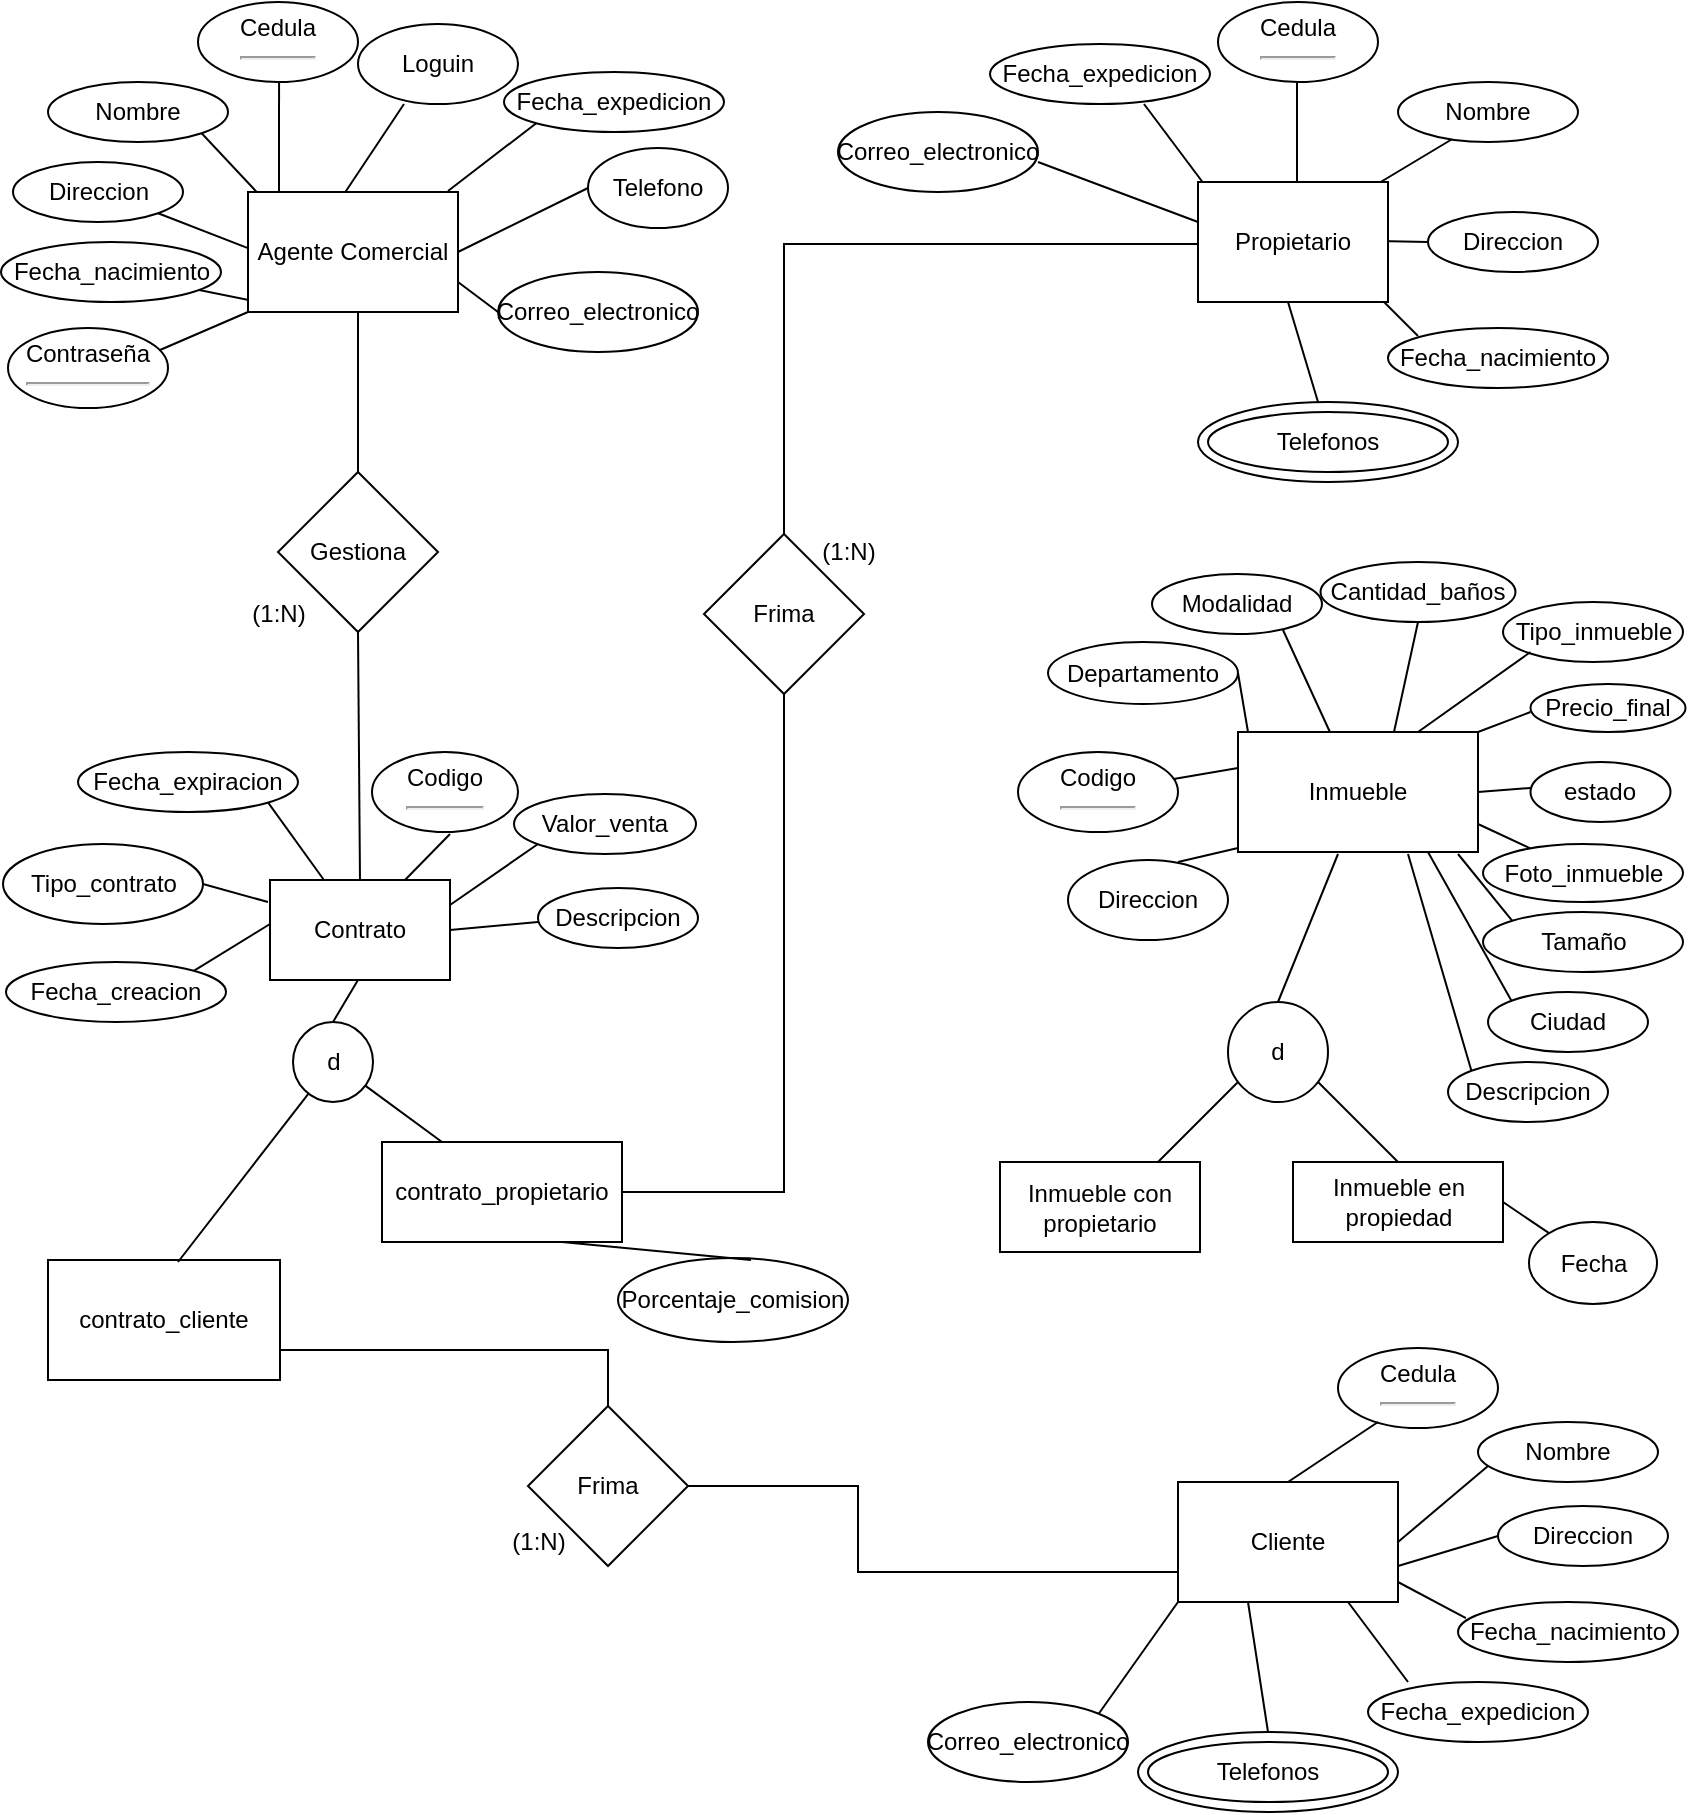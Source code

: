 <mxfile version="24.7.14">
  <diagram id="R2lEEEUBdFMjLlhIrx00" name="Page-1">
    <mxGraphModel dx="880" dy="484" grid="1" gridSize="10" guides="1" tooltips="1" connect="1" arrows="1" fold="1" page="1" pageScale="1" pageWidth="850" pageHeight="1100" math="0" shadow="0" extFonts="Permanent Marker^https://fonts.googleapis.com/css?family=Permanent+Marker">
      <root>
        <mxCell id="0" />
        <mxCell id="1" parent="0" />
        <mxCell id="4rlKsRQZwyyehg3YimqO-2" value="" style="endArrow=none;html=1;rounded=0;entryX=0.494;entryY=0.875;entryDx=0;entryDy=0;entryPerimeter=0;" parent="1" edge="1">
          <mxGeometry width="50" height="50" relative="1" as="geometry">
            <mxPoint x="140.5" y="140" as="sourcePoint" />
            <mxPoint x="140.52" y="80" as="targetPoint" />
            <Array as="points" />
          </mxGeometry>
        </mxCell>
        <mxCell id="4rlKsRQZwyyehg3YimqO-7" value="" style="endArrow=none;html=1;rounded=0;" parent="1" edge="1">
          <mxGeometry width="50" height="50" relative="1" as="geometry">
            <mxPoint x="173" y="136" as="sourcePoint" />
            <mxPoint x="203" y="91" as="targetPoint" />
          </mxGeometry>
        </mxCell>
        <mxCell id="4rlKsRQZwyyehg3YimqO-14" value="Nombre" style="ellipse;whiteSpace=wrap;html=1;" parent="1" vertex="1">
          <mxGeometry x="25" y="80" width="90" height="30" as="geometry" />
        </mxCell>
        <mxCell id="B3RAliBa8itg4HLD803y-1" value="Direccion" style="ellipse;whiteSpace=wrap;html=1;" parent="1" vertex="1">
          <mxGeometry x="7.5" y="120" width="85" height="30" as="geometry" />
        </mxCell>
        <mxCell id="B3RAliBa8itg4HLD803y-2" value="" style="endArrow=none;html=1;rounded=0;entryX=1;entryY=1;entryDx=0;entryDy=0;" parent="1" edge="1" target="B3RAliBa8itg4HLD803y-1">
          <mxGeometry width="50" height="50" relative="1" as="geometry">
            <mxPoint x="130" y="165" as="sourcePoint" />
            <mxPoint x="105" y="164.5" as="targetPoint" />
          </mxGeometry>
        </mxCell>
        <mxCell id="B3RAliBa8itg4HLD803y-6" value="" style="endArrow=none;html=1;rounded=0;entryX=1;entryY=1;entryDx=0;entryDy=0;" parent="1" edge="1" target="4rlKsRQZwyyehg3YimqO-14">
          <mxGeometry width="50" height="50" relative="1" as="geometry">
            <mxPoint x="134" y="140" as="sourcePoint" />
            <mxPoint x="84" y="120" as="targetPoint" />
          </mxGeometry>
        </mxCell>
        <mxCell id="B3RAliBa8itg4HLD803y-7" value="Fecha_nacimiento" style="ellipse;whiteSpace=wrap;html=1;" parent="1" vertex="1">
          <mxGeometry x="1.5" y="160" width="110" height="30" as="geometry" />
        </mxCell>
        <mxCell id="B3RAliBa8itg4HLD803y-9" value="" style="endArrow=none;html=1;rounded=0;" parent="1" edge="1" source="B3RAliBa8itg4HLD803y-7">
          <mxGeometry width="50" height="50" relative="1" as="geometry">
            <mxPoint x="90" y="220" as="sourcePoint" />
            <mxPoint x="130" y="190" as="targetPoint" />
          </mxGeometry>
        </mxCell>
        <mxCell id="B3RAliBa8itg4HLD803y-14" value="" style="endArrow=none;html=1;rounded=0;" parent="1" edge="1">
          <mxGeometry width="50" height="50" relative="1" as="geometry">
            <mxPoint x="649.5" y="130" as="sourcePoint" />
            <mxPoint x="649.5" y="80" as="targetPoint" />
            <Array as="points" />
          </mxGeometry>
        </mxCell>
        <mxCell id="B3RAliBa8itg4HLD803y-18" value="" style="endArrow=none;html=1;rounded=0;" parent="1" edge="1">
          <mxGeometry width="50" height="50" relative="1" as="geometry">
            <mxPoint x="738" y="102" as="sourcePoint" />
            <mxPoint x="688" y="132" as="targetPoint" />
          </mxGeometry>
        </mxCell>
        <mxCell id="B3RAliBa8itg4HLD803y-19" value="Nombre" style="ellipse;whiteSpace=wrap;html=1;" parent="1" vertex="1">
          <mxGeometry x="700" y="80" width="90" height="30" as="geometry" />
        </mxCell>
        <mxCell id="B3RAliBa8itg4HLD803y-20" value="Direccion" style="ellipse;whiteSpace=wrap;html=1;" parent="1" vertex="1">
          <mxGeometry x="715" y="145" width="85" height="30" as="geometry" />
        </mxCell>
        <mxCell id="B3RAliBa8itg4HLD803y-22" value="" style="endArrow=none;html=1;rounded=0;" parent="1" edge="1">
          <mxGeometry width="50" height="50" relative="1" as="geometry">
            <mxPoint x="715" y="160" as="sourcePoint" />
            <mxPoint x="690" y="159.5" as="targetPoint" />
          </mxGeometry>
        </mxCell>
        <mxCell id="B3RAliBa8itg4HLD803y-23" value="Fecha_nacimiento" style="ellipse;whiteSpace=wrap;html=1;" parent="1" vertex="1">
          <mxGeometry x="695" y="203" width="110" height="30" as="geometry" />
        </mxCell>
        <mxCell id="B3RAliBa8itg4HLD803y-26" value="" style="endArrow=none;html=1;rounded=0;" parent="1" edge="1">
          <mxGeometry width="50" height="50" relative="1" as="geometry">
            <mxPoint x="710" y="207" as="sourcePoint" />
            <mxPoint x="690" y="187" as="targetPoint" />
          </mxGeometry>
        </mxCell>
        <mxCell id="B3RAliBa8itg4HLD803y-27" value="" style="endArrow=none;html=1;rounded=0;" parent="1" edge="1">
          <mxGeometry width="50" height="50" relative="1" as="geometry">
            <mxPoint x="603" y="131" as="sourcePoint" />
            <mxPoint x="573" y="91" as="targetPoint" />
          </mxGeometry>
        </mxCell>
        <mxCell id="B3RAliBa8itg4HLD803y-28" value="Fecha_expedicion" style="ellipse;whiteSpace=wrap;html=1;" parent="1" vertex="1">
          <mxGeometry x="496" y="61" width="110" height="30" as="geometry" />
        </mxCell>
        <mxCell id="B3RAliBa8itg4HLD803y-31" value="" style="endArrow=none;html=1;rounded=0;" parent="1" edge="1">
          <mxGeometry width="50" height="50" relative="1" as="geometry">
            <mxPoint x="600" y="150" as="sourcePoint" />
            <mxPoint x="520" y="120" as="targetPoint" />
          </mxGeometry>
        </mxCell>
        <mxCell id="B3RAliBa8itg4HLD803y-32" value="Correo_electronico" style="ellipse;whiteSpace=wrap;html=1;" parent="1" vertex="1">
          <mxGeometry x="420" y="95" width="100" height="40" as="geometry" />
        </mxCell>
        <mxCell id="B3RAliBa8itg4HLD803y-34" value="" style="endArrow=none;html=1;rounded=0;entryX=0.5;entryY=1;entryDx=0;entryDy=0;" parent="1" edge="1">
          <mxGeometry width="50" height="50" relative="1" as="geometry">
            <mxPoint x="660" y="240" as="sourcePoint" />
            <mxPoint x="645" y="190" as="targetPoint" />
          </mxGeometry>
        </mxCell>
        <mxCell id="B3RAliBa8itg4HLD803y-36" value="" style="ellipse;whiteSpace=wrap;html=1;" parent="1" vertex="1">
          <mxGeometry x="600" y="240" width="130" height="40" as="geometry" />
        </mxCell>
        <mxCell id="B3RAliBa8itg4HLD803y-37" value="Telefonos" style="ellipse;whiteSpace=wrap;html=1;" parent="1" vertex="1">
          <mxGeometry x="605" y="245" width="120" height="30" as="geometry" />
        </mxCell>
        <mxCell id="Lbm8d4cM8SK0Y5A2mMIZ-30" style="edgeStyle=orthogonalEdgeStyle;rounded=0;orthogonalLoop=1;jettySize=auto;html=1;exitX=0;exitY=0.75;exitDx=0;exitDy=0;entryX=0.5;entryY=0;entryDx=0;entryDy=0;endArrow=none;endFill=0;" edge="1" parent="1" target="Lbm8d4cM8SK0Y5A2mMIZ-27">
          <mxGeometry relative="1" as="geometry">
            <mxPoint x="603.5" y="160" as="sourcePoint" />
            <mxPoint x="392.5" y="291" as="targetPoint" />
            <Array as="points">
              <mxPoint x="604" y="161" />
              <mxPoint x="393" y="161" />
            </Array>
          </mxGeometry>
        </mxCell>
        <mxCell id="B3RAliBa8itg4HLD803y-39" value="Propietario" style="rounded=0;whiteSpace=wrap;html=1;" parent="1" vertex="1">
          <mxGeometry x="600" y="130" width="95" height="60" as="geometry" />
        </mxCell>
        <mxCell id="B3RAliBa8itg4HLD803y-40" value="Agente Comercial" style="rounded=0;whiteSpace=wrap;html=1;" parent="1" vertex="1">
          <mxGeometry x="125" y="135" width="105" height="60" as="geometry" />
        </mxCell>
        <mxCell id="B3RAliBa8itg4HLD803y-41" value="Contrato" style="rounded=0;whiteSpace=wrap;html=1;" parent="1" vertex="1">
          <mxGeometry x="136" y="479" width="90" height="50" as="geometry" />
        </mxCell>
        <mxCell id="B3RAliBa8itg4HLD803y-43" value="Codigo&lt;hr&gt;" style="ellipse;whiteSpace=wrap;html=1;" parent="1" vertex="1">
          <mxGeometry x="187" y="415" width="73" height="40" as="geometry" />
        </mxCell>
        <mxCell id="B3RAliBa8itg4HLD803y-44" value="Descripcion" style="ellipse;whiteSpace=wrap;html=1;" parent="1" vertex="1">
          <mxGeometry x="270" y="483" width="80" height="30" as="geometry" />
        </mxCell>
        <mxCell id="B3RAliBa8itg4HLD803y-51" value="Tipo_contrato" style="ellipse;whiteSpace=wrap;html=1;" parent="1" vertex="1">
          <mxGeometry x="2.5" y="461" width="100" height="40" as="geometry" />
        </mxCell>
        <mxCell id="B3RAliBa8itg4HLD803y-58" value="Fecha_creacion" style="ellipse;whiteSpace=wrap;html=1;" parent="1" vertex="1">
          <mxGeometry x="4" y="520" width="110" height="30" as="geometry" />
        </mxCell>
        <mxCell id="B3RAliBa8itg4HLD803y-60" value="" style="endArrow=none;html=1;rounded=0;exitX=0.718;exitY=0.1;exitDx=0;exitDy=0;exitPerimeter=0;" parent="1" source="B3RAliBa8itg4HLD803y-62" edge="1" target="B3RAliBa8itg4HLD803y-41">
          <mxGeometry width="50" height="50" relative="1" as="geometry">
            <mxPoint x="115" y="580" as="sourcePoint" />
            <mxPoint x="144" y="520" as="targetPoint" />
          </mxGeometry>
        </mxCell>
        <mxCell id="B3RAliBa8itg4HLD803y-62" value="Fecha_expiracion" style="ellipse;whiteSpace=wrap;html=1;" parent="1" vertex="1">
          <mxGeometry x="40" y="415" width="110" height="30" as="geometry" />
        </mxCell>
        <mxCell id="B3RAliBa8itg4HLD803y-64" value="Valor_venta" style="ellipse;whiteSpace=wrap;html=1;" parent="1" vertex="1">
          <mxGeometry x="258" y="436" width="91" height="30" as="geometry" />
        </mxCell>
        <mxCell id="Lbm8d4cM8SK0Y5A2mMIZ-54" style="edgeStyle=orthogonalEdgeStyle;rounded=0;orthogonalLoop=1;jettySize=auto;html=1;exitX=0;exitY=0.75;exitDx=0;exitDy=0;entryX=1;entryY=0.5;entryDx=0;entryDy=0;endArrow=none;endFill=0;" edge="1" parent="1" source="B3RAliBa8itg4HLD803y-71" target="Lbm8d4cM8SK0Y5A2mMIZ-34">
          <mxGeometry relative="1" as="geometry">
            <Array as="points">
              <mxPoint x="430" y="825" />
              <mxPoint x="430" y="782" />
            </Array>
          </mxGeometry>
        </mxCell>
        <mxCell id="B3RAliBa8itg4HLD803y-71" value="Cliente" style="rounded=0;whiteSpace=wrap;html=1;" parent="1" vertex="1">
          <mxGeometry x="590" y="780" width="110" height="60" as="geometry" />
        </mxCell>
        <mxCell id="B3RAliBa8itg4HLD803y-74" value="Fecha_expedicion" style="ellipse;whiteSpace=wrap;html=1;" parent="1" vertex="1">
          <mxGeometry x="253" y="75" width="110" height="30" as="geometry" />
        </mxCell>
        <mxCell id="B3RAliBa8itg4HLD803y-78" value="" style="endArrow=none;html=1;rounded=0;entryX=0;entryY=1;entryDx=0;entryDy=0;" parent="1" edge="1" target="B3RAliBa8itg4HLD803y-74">
          <mxGeometry width="50" height="50" relative="1" as="geometry">
            <mxPoint x="225" y="134.5" as="sourcePoint" />
            <mxPoint x="260" y="110" as="targetPoint" />
          </mxGeometry>
        </mxCell>
        <mxCell id="B3RAliBa8itg4HLD803y-82" value="Correo_electronico" style="ellipse;whiteSpace=wrap;html=1;" parent="1" vertex="1">
          <mxGeometry x="250" y="175" width="100" height="40" as="geometry" />
        </mxCell>
        <mxCell id="B3RAliBa8itg4HLD803y-83" value="Telefono" style="ellipse;whiteSpace=wrap;html=1;" parent="1" vertex="1">
          <mxGeometry x="295" y="113" width="70" height="40" as="geometry" />
        </mxCell>
        <mxCell id="B3RAliBa8itg4HLD803y-86" value="" style="endArrow=none;html=1;rounded=0;entryX=0;entryY=0.5;entryDx=0;entryDy=0;exitX=1;exitY=0.5;exitDx=0;exitDy=0;" parent="1" edge="1" target="B3RAliBa8itg4HLD803y-83" source="B3RAliBa8itg4HLD803y-40">
          <mxGeometry width="50" height="50" relative="1" as="geometry">
            <mxPoint x="194" y="195" as="sourcePoint" />
            <mxPoint x="201" y="213" as="targetPoint" />
          </mxGeometry>
        </mxCell>
        <mxCell id="B3RAliBa8itg4HLD803y-87" value="Cedula&lt;hr&gt;" style="ellipse;whiteSpace=wrap;html=1;" parent="1" vertex="1">
          <mxGeometry x="610" y="40" width="80" height="40" as="geometry" />
        </mxCell>
        <mxCell id="B3RAliBa8itg4HLD803y-88" value="Cedula&lt;hr&gt;" style="ellipse;whiteSpace=wrap;html=1;" parent="1" vertex="1">
          <mxGeometry x="670" y="713" width="80" height="40" as="geometry" />
        </mxCell>
        <mxCell id="B3RAliBa8itg4HLD803y-89" value="Nombre" style="ellipse;whiteSpace=wrap;html=1;" parent="1" vertex="1">
          <mxGeometry x="740" y="750" width="90" height="30" as="geometry" />
        </mxCell>
        <mxCell id="B3RAliBa8itg4HLD803y-90" value="Direccion" style="ellipse;whiteSpace=wrap;html=1;" parent="1" vertex="1">
          <mxGeometry x="750" y="792" width="85" height="30" as="geometry" />
        </mxCell>
        <mxCell id="B3RAliBa8itg4HLD803y-91" value="Fecha_nacimiento" style="ellipse;whiteSpace=wrap;html=1;" parent="1" vertex="1">
          <mxGeometry x="730" y="840" width="110" height="30" as="geometry" />
        </mxCell>
        <mxCell id="B3RAliBa8itg4HLD803y-92" value="Fecha_expedicion" style="ellipse;whiteSpace=wrap;html=1;" parent="1" vertex="1">
          <mxGeometry x="685" y="880" width="110" height="30" as="geometry" />
        </mxCell>
        <mxCell id="B3RAliBa8itg4HLD803y-101" value="Inmueble" style="rounded=0;whiteSpace=wrap;html=1;" parent="1" vertex="1">
          <mxGeometry x="620" y="405" width="120" height="60" as="geometry" />
        </mxCell>
        <mxCell id="B3RAliBa8itg4HLD803y-103" value="Codigo&lt;hr&gt;" style="ellipse;whiteSpace=wrap;html=1;" parent="1" vertex="1">
          <mxGeometry x="510" y="415" width="80" height="40" as="geometry" />
        </mxCell>
        <mxCell id="B3RAliBa8itg4HLD803y-104" value="Descripcion" style="ellipse;whiteSpace=wrap;html=1;" parent="1" vertex="1">
          <mxGeometry x="725" y="570" width="80" height="30" as="geometry" />
        </mxCell>
        <mxCell id="B3RAliBa8itg4HLD803y-105" value="Tipo_inmueble" style="ellipse;whiteSpace=wrap;html=1;" parent="1" vertex="1">
          <mxGeometry x="752.5" y="340" width="90" height="30" as="geometry" />
        </mxCell>
        <mxCell id="B3RAliBa8itg4HLD803y-106" value="Modalidad" style="ellipse;whiteSpace=wrap;html=1;" parent="1" vertex="1">
          <mxGeometry x="577" y="326" width="85" height="30" as="geometry" />
        </mxCell>
        <mxCell id="B3RAliBa8itg4HLD803y-107" value="Precio_final" style="ellipse;whiteSpace=wrap;html=1;" parent="1" vertex="1">
          <mxGeometry x="766.25" y="381" width="77.5" height="24" as="geometry" />
        </mxCell>
        <mxCell id="B3RAliBa8itg4HLD803y-109" value="estado" style="ellipse;whiteSpace=wrap;html=1;" parent="1" vertex="1">
          <mxGeometry x="766.25" y="420" width="70" height="30" as="geometry" />
        </mxCell>
        <mxCell id="B3RAliBa8itg4HLD803y-111" value="Foto_inmueble" style="ellipse;whiteSpace=wrap;html=1;" parent="1" vertex="1">
          <mxGeometry x="742.5" y="461" width="100" height="29" as="geometry" />
        </mxCell>
        <mxCell id="B3RAliBa8itg4HLD803y-114" value="Cantidad_baños" style="ellipse;whiteSpace=wrap;html=1;" parent="1" vertex="1">
          <mxGeometry x="661.25" y="320" width="97.5" height="30" as="geometry" />
        </mxCell>
        <mxCell id="B3RAliBa8itg4HLD803y-115" value="Tamaño" style="ellipse;whiteSpace=wrap;html=1;" parent="1" vertex="1">
          <mxGeometry x="742.5" y="495" width="100" height="30" as="geometry" />
        </mxCell>
        <mxCell id="f60cPsyJzFXe6ZBe6k3H-2" value="Gestiona" style="rhombus;whiteSpace=wrap;html=1;" parent="1" vertex="1">
          <mxGeometry x="140" y="275" width="80" height="80" as="geometry" />
        </mxCell>
        <mxCell id="Lbm8d4cM8SK0Y5A2mMIZ-35" style="edgeStyle=orthogonalEdgeStyle;rounded=0;orthogonalLoop=1;jettySize=auto;html=1;exitX=1;exitY=0.75;exitDx=0;exitDy=0;endArrow=none;endFill=0;" edge="1" parent="1" source="XvDk7pVKOA5kMYXRJbSS-2" target="Lbm8d4cM8SK0Y5A2mMIZ-34">
          <mxGeometry relative="1" as="geometry" />
        </mxCell>
        <mxCell id="XvDk7pVKOA5kMYXRJbSS-2" value="contrato_cliente" style="rounded=0;whiteSpace=wrap;html=1;" parent="1" vertex="1">
          <mxGeometry x="25" y="669" width="116" height="60" as="geometry" />
        </mxCell>
        <mxCell id="Lbm8d4cM8SK0Y5A2mMIZ-33" style="edgeStyle=orthogonalEdgeStyle;rounded=0;orthogonalLoop=1;jettySize=auto;html=1;exitX=1;exitY=0.5;exitDx=0;exitDy=0;entryX=0.5;entryY=1;entryDx=0;entryDy=0;endArrow=none;endFill=0;" edge="1" parent="1" source="XvDk7pVKOA5kMYXRJbSS-3" target="Lbm8d4cM8SK0Y5A2mMIZ-27">
          <mxGeometry relative="1" as="geometry">
            <Array as="points">
              <mxPoint x="393" y="635" />
            </Array>
          </mxGeometry>
        </mxCell>
        <mxCell id="XvDk7pVKOA5kMYXRJbSS-3" value="contrato_propietario" style="rounded=0;whiteSpace=wrap;html=1;" parent="1" vertex="1">
          <mxGeometry x="192" y="610" width="120" height="50" as="geometry" />
        </mxCell>
        <mxCell id="XvDk7pVKOA5kMYXRJbSS-4" value="" style="endArrow=none;html=1;rounded=0;" parent="1" edge="1" target="Lbm8d4cM8SK0Y5A2mMIZ-36">
          <mxGeometry width="50" height="50" relative="1" as="geometry">
            <mxPoint x="90" y="670" as="sourcePoint" />
            <mxPoint x="175.43" y="529" as="targetPoint" />
          </mxGeometry>
        </mxCell>
        <mxCell id="XvDk7pVKOA5kMYXRJbSS-7" value="" style="endArrow=none;html=1;rounded=0;exitX=0.25;exitY=0;exitDx=0;exitDy=0;" parent="1" edge="1" target="Lbm8d4cM8SK0Y5A2mMIZ-36" source="XvDk7pVKOA5kMYXRJbSS-3">
          <mxGeometry width="50" height="50" relative="1" as="geometry">
            <mxPoint x="263" y="698" as="sourcePoint" />
            <mxPoint x="200" y="560" as="targetPoint" />
          </mxGeometry>
        </mxCell>
        <mxCell id="Lbm8d4cM8SK0Y5A2mMIZ-3" value="Loguin" style="ellipse;whiteSpace=wrap;html=1;" vertex="1" parent="1">
          <mxGeometry x="180" y="51" width="80" height="40" as="geometry" />
        </mxCell>
        <mxCell id="Lbm8d4cM8SK0Y5A2mMIZ-7" value="" style="endArrow=none;html=1;rounded=0;exitX=1;exitY=0.75;exitDx=0;exitDy=0;entryX=0;entryY=0.5;entryDx=0;entryDy=0;" edge="1" parent="1" source="B3RAliBa8itg4HLD803y-40" target="B3RAliBa8itg4HLD803y-82">
          <mxGeometry width="50" height="50" relative="1" as="geometry">
            <mxPoint x="237.5" y="203" as="sourcePoint" />
            <mxPoint x="287.5" y="153" as="targetPoint" />
          </mxGeometry>
        </mxCell>
        <mxCell id="Lbm8d4cM8SK0Y5A2mMIZ-8" value="Contraseña&lt;hr&gt;" style="ellipse;whiteSpace=wrap;html=1;" vertex="1" parent="1">
          <mxGeometry x="5" y="203" width="80" height="40" as="geometry" />
        </mxCell>
        <mxCell id="Lbm8d4cM8SK0Y5A2mMIZ-9" value="" style="endArrow=none;html=1;rounded=0;exitX=0.95;exitY=0.275;exitDx=0;exitDy=0;exitPerimeter=0;" edge="1" parent="1" source="Lbm8d4cM8SK0Y5A2mMIZ-8">
          <mxGeometry width="50" height="50" relative="1" as="geometry">
            <mxPoint x="75" y="245" as="sourcePoint" />
            <mxPoint x="125" y="195" as="targetPoint" />
          </mxGeometry>
        </mxCell>
        <mxCell id="Lbm8d4cM8SK0Y5A2mMIZ-11" value="Cedula&lt;hr&gt;" style="ellipse;whiteSpace=wrap;html=1;" vertex="1" parent="1">
          <mxGeometry x="100" y="40" width="80" height="40" as="geometry" />
        </mxCell>
        <mxCell id="Lbm8d4cM8SK0Y5A2mMIZ-13" value="" style="endArrow=none;html=1;rounded=0;exitX=0.5;exitY=0;exitDx=0;exitDy=0;" edge="1" parent="1">
          <mxGeometry width="50" height="50" relative="1" as="geometry">
            <mxPoint x="180" y="275" as="sourcePoint" />
            <mxPoint x="180" y="195" as="targetPoint" />
          </mxGeometry>
        </mxCell>
        <mxCell id="Lbm8d4cM8SK0Y5A2mMIZ-14" value="(1:N)" style="text;html=1;align=center;verticalAlign=middle;resizable=0;points=[];autosize=1;strokeColor=none;fillColor=none;" vertex="1" parent="1">
          <mxGeometry x="115" y="331" width="50" height="30" as="geometry" />
        </mxCell>
        <mxCell id="Lbm8d4cM8SK0Y5A2mMIZ-15" value="" style="endArrow=none;html=1;rounded=0;exitX=0.5;exitY=0;exitDx=0;exitDy=0;" edge="1" parent="1" source="B3RAliBa8itg4HLD803y-41">
          <mxGeometry width="50" height="50" relative="1" as="geometry">
            <mxPoint x="170" y="490" as="sourcePoint" />
            <mxPoint x="180" y="355" as="targetPoint" />
          </mxGeometry>
        </mxCell>
        <mxCell id="Lbm8d4cM8SK0Y5A2mMIZ-16" value="" style="endArrow=none;html=1;rounded=0;exitX=1;exitY=0.5;exitDx=0;exitDy=0;" edge="1" parent="1" source="B3RAliBa8itg4HLD803y-51">
          <mxGeometry width="50" height="50" relative="1" as="geometry">
            <mxPoint x="85" y="540" as="sourcePoint" />
            <mxPoint x="135" y="490" as="targetPoint" />
          </mxGeometry>
        </mxCell>
        <mxCell id="Lbm8d4cM8SK0Y5A2mMIZ-19" value="" style="endArrow=none;html=1;rounded=0;exitX=0.75;exitY=0;exitDx=0;exitDy=0;" edge="1" parent="1" source="B3RAliBa8itg4HLD803y-41">
          <mxGeometry width="50" height="50" relative="1" as="geometry">
            <mxPoint x="176" y="506" as="sourcePoint" />
            <mxPoint x="226" y="456" as="targetPoint" />
          </mxGeometry>
        </mxCell>
        <mxCell id="Lbm8d4cM8SK0Y5A2mMIZ-21" value="" style="endArrow=none;html=1;rounded=0;exitX=1;exitY=0.25;exitDx=0;exitDy=0;" edge="1" parent="1" source="B3RAliBa8itg4HLD803y-41">
          <mxGeometry width="50" height="50" relative="1" as="geometry">
            <mxPoint x="220" y="511" as="sourcePoint" />
            <mxPoint x="270" y="461" as="targetPoint" />
          </mxGeometry>
        </mxCell>
        <mxCell id="Lbm8d4cM8SK0Y5A2mMIZ-22" style="edgeStyle=orthogonalEdgeStyle;rounded=0;orthogonalLoop=1;jettySize=auto;html=1;exitX=0.5;exitY=1;exitDx=0;exitDy=0;" edge="1" parent="1" source="B3RAliBa8itg4HLD803y-64" target="B3RAliBa8itg4HLD803y-64">
          <mxGeometry relative="1" as="geometry" />
        </mxCell>
        <mxCell id="Lbm8d4cM8SK0Y5A2mMIZ-24" value="" style="endArrow=none;html=1;rounded=0;exitX=1;exitY=0.5;exitDx=0;exitDy=0;" edge="1" parent="1" source="B3RAliBa8itg4HLD803y-41">
          <mxGeometry width="50" height="50" relative="1" as="geometry">
            <mxPoint x="230" y="540" as="sourcePoint" />
            <mxPoint x="270" y="500" as="targetPoint" />
          </mxGeometry>
        </mxCell>
        <mxCell id="Lbm8d4cM8SK0Y5A2mMIZ-26" value="" style="endArrow=none;html=1;rounded=0;exitX=1;exitY=0;exitDx=0;exitDy=0;" edge="1" parent="1" source="B3RAliBa8itg4HLD803y-58">
          <mxGeometry width="50" height="50" relative="1" as="geometry">
            <mxPoint x="86" y="551" as="sourcePoint" />
            <mxPoint x="136" y="501" as="targetPoint" />
          </mxGeometry>
        </mxCell>
        <mxCell id="Lbm8d4cM8SK0Y5A2mMIZ-27" value="Frima" style="rhombus;whiteSpace=wrap;html=1;" vertex="1" parent="1">
          <mxGeometry x="353" y="306" width="80" height="80" as="geometry" />
        </mxCell>
        <mxCell id="Lbm8d4cM8SK0Y5A2mMIZ-31" value="Porcentaje_comision" style="ellipse;whiteSpace=wrap;html=1;" vertex="1" parent="1">
          <mxGeometry x="310" y="668" width="115" height="42" as="geometry" />
        </mxCell>
        <mxCell id="Lbm8d4cM8SK0Y5A2mMIZ-32" value="" style="endArrow=none;html=1;rounded=0;exitX=0.578;exitY=0.024;exitDx=0;exitDy=0;exitPerimeter=0;entryX=0.75;entryY=1;entryDx=0;entryDy=0;" edge="1" parent="1" source="Lbm8d4cM8SK0Y5A2mMIZ-31" target="XvDk7pVKOA5kMYXRJbSS-3">
          <mxGeometry width="50" height="50" relative="1" as="geometry">
            <mxPoint x="230" y="680" as="sourcePoint" />
            <mxPoint x="280" y="630" as="targetPoint" />
          </mxGeometry>
        </mxCell>
        <mxCell id="Lbm8d4cM8SK0Y5A2mMIZ-34" value="Frima" style="rhombus;whiteSpace=wrap;html=1;" vertex="1" parent="1">
          <mxGeometry x="265" y="742" width="80" height="80" as="geometry" />
        </mxCell>
        <mxCell id="Lbm8d4cM8SK0Y5A2mMIZ-36" value="d" style="ellipse;whiteSpace=wrap;html=1;aspect=fixed;" vertex="1" parent="1">
          <mxGeometry x="147.5" y="550" width="40" height="40" as="geometry" />
        </mxCell>
        <mxCell id="Lbm8d4cM8SK0Y5A2mMIZ-37" value="" style="endArrow=none;html=1;rounded=0;exitX=0.5;exitY=0;exitDx=0;exitDy=0;" edge="1" parent="1" source="Lbm8d4cM8SK0Y5A2mMIZ-36">
          <mxGeometry width="50" height="50" relative="1" as="geometry">
            <mxPoint x="130" y="579" as="sourcePoint" />
            <mxPoint x="180" y="529" as="targetPoint" />
          </mxGeometry>
        </mxCell>
        <mxCell id="Lbm8d4cM8SK0Y5A2mMIZ-41" value="" style="ellipse;whiteSpace=wrap;html=1;" vertex="1" parent="1">
          <mxGeometry x="570" y="905" width="130" height="40" as="geometry" />
        </mxCell>
        <mxCell id="Lbm8d4cM8SK0Y5A2mMIZ-43" value="Telefonos" style="ellipse;whiteSpace=wrap;html=1;" vertex="1" parent="1">
          <mxGeometry x="575" y="910" width="120" height="30" as="geometry" />
        </mxCell>
        <mxCell id="Lbm8d4cM8SK0Y5A2mMIZ-45" style="edgeStyle=orthogonalEdgeStyle;rounded=0;orthogonalLoop=1;jettySize=auto;html=1;exitX=0.5;exitY=1;exitDx=0;exitDy=0;" edge="1" parent="1" source="B3RAliBa8itg4HLD803y-92" target="B3RAliBa8itg4HLD803y-92">
          <mxGeometry relative="1" as="geometry" />
        </mxCell>
        <mxCell id="Lbm8d4cM8SK0Y5A2mMIZ-46" value="" style="endArrow=none;html=1;rounded=0;exitX=0.5;exitY=0;exitDx=0;exitDy=0;" edge="1" parent="1" source="Lbm8d4cM8SK0Y5A2mMIZ-41">
          <mxGeometry width="50" height="50" relative="1" as="geometry">
            <mxPoint x="590" y="880" as="sourcePoint" />
            <mxPoint x="625" y="840" as="targetPoint" />
          </mxGeometry>
        </mxCell>
        <mxCell id="Lbm8d4cM8SK0Y5A2mMIZ-47" value="" style="endArrow=none;html=1;rounded=0;" edge="1" parent="1">
          <mxGeometry width="50" height="50" relative="1" as="geometry">
            <mxPoint x="705" y="880" as="sourcePoint" />
            <mxPoint x="675" y="840" as="targetPoint" />
          </mxGeometry>
        </mxCell>
        <mxCell id="Lbm8d4cM8SK0Y5A2mMIZ-48" value="" style="endArrow=none;html=1;rounded=0;entryX=0.036;entryY=0.267;entryDx=0;entryDy=0;entryPerimeter=0;" edge="1" parent="1" target="B3RAliBa8itg4HLD803y-91">
          <mxGeometry width="50" height="50" relative="1" as="geometry">
            <mxPoint x="700" y="830" as="sourcePoint" />
            <mxPoint x="730" y="850" as="targetPoint" />
          </mxGeometry>
        </mxCell>
        <mxCell id="Lbm8d4cM8SK0Y5A2mMIZ-51" value="" style="endArrow=none;html=1;rounded=0;entryX=0;entryY=0.5;entryDx=0;entryDy=0;" edge="1" parent="1" target="B3RAliBa8itg4HLD803y-90">
          <mxGeometry width="50" height="50" relative="1" as="geometry">
            <mxPoint x="700" y="822" as="sourcePoint" />
            <mxPoint x="750" y="772" as="targetPoint" />
          </mxGeometry>
        </mxCell>
        <mxCell id="Lbm8d4cM8SK0Y5A2mMIZ-52" value="" style="endArrow=none;html=1;rounded=0;exitX=1;exitY=0.5;exitDx=0;exitDy=0;" edge="1" parent="1" source="B3RAliBa8itg4HLD803y-71">
          <mxGeometry width="50" height="50" relative="1" as="geometry">
            <mxPoint x="695" y="822" as="sourcePoint" />
            <mxPoint x="745" y="772" as="targetPoint" />
          </mxGeometry>
        </mxCell>
        <mxCell id="Lbm8d4cM8SK0Y5A2mMIZ-53" value="" style="endArrow=none;html=1;rounded=0;exitX=0.5;exitY=0;exitDx=0;exitDy=0;" edge="1" parent="1" source="B3RAliBa8itg4HLD803y-71">
          <mxGeometry width="50" height="50" relative="1" as="geometry">
            <mxPoint x="640" y="800" as="sourcePoint" />
            <mxPoint x="690" y="750" as="targetPoint" />
          </mxGeometry>
        </mxCell>
        <mxCell id="Lbm8d4cM8SK0Y5A2mMIZ-56" value="(1:N)" style="text;html=1;align=center;verticalAlign=middle;resizable=0;points=[];autosize=1;strokeColor=none;fillColor=none;" vertex="1" parent="1">
          <mxGeometry x="245" y="795" width="50" height="30" as="geometry" />
        </mxCell>
        <mxCell id="Lbm8d4cM8SK0Y5A2mMIZ-60" value="(1:N)" style="text;html=1;align=center;verticalAlign=middle;resizable=0;points=[];autosize=1;strokeColor=none;fillColor=none;" vertex="1" parent="1">
          <mxGeometry x="400" y="300" width="50" height="30" as="geometry" />
        </mxCell>
        <mxCell id="Lbm8d4cM8SK0Y5A2mMIZ-62" value="Correo_electronico" style="ellipse;whiteSpace=wrap;html=1;" vertex="1" parent="1">
          <mxGeometry x="465" y="890" width="100" height="40" as="geometry" />
        </mxCell>
        <mxCell id="Lbm8d4cM8SK0Y5A2mMIZ-63" value="" style="endArrow=none;html=1;rounded=0;exitX=1;exitY=0;exitDx=0;exitDy=0;" edge="1" parent="1" source="Lbm8d4cM8SK0Y5A2mMIZ-62">
          <mxGeometry width="50" height="50" relative="1" as="geometry">
            <mxPoint x="540" y="890" as="sourcePoint" />
            <mxPoint x="590" y="840" as="targetPoint" />
          </mxGeometry>
        </mxCell>
        <mxCell id="Lbm8d4cM8SK0Y5A2mMIZ-68" value="Departamento" style="ellipse;whiteSpace=wrap;html=1;" vertex="1" parent="1">
          <mxGeometry x="525" y="360" width="95" height="31" as="geometry" />
        </mxCell>
        <mxCell id="Lbm8d4cM8SK0Y5A2mMIZ-69" value="Ciudad" style="ellipse;whiteSpace=wrap;html=1;" vertex="1" parent="1">
          <mxGeometry x="745" y="535" width="80" height="30" as="geometry" />
        </mxCell>
        <mxCell id="Lbm8d4cM8SK0Y5A2mMIZ-70" value="Direccion" style="ellipse;whiteSpace=wrap;html=1;" vertex="1" parent="1">
          <mxGeometry x="535" y="469" width="80" height="40" as="geometry" />
        </mxCell>
        <mxCell id="Lbm8d4cM8SK0Y5A2mMIZ-71" value="d" style="ellipse;whiteSpace=wrap;html=1;aspect=fixed;" vertex="1" parent="1">
          <mxGeometry x="615" y="540" width="50" height="50" as="geometry" />
        </mxCell>
        <mxCell id="Lbm8d4cM8SK0Y5A2mMIZ-73" value="" style="endArrow=none;html=1;rounded=0;exitX=0.65;exitY=0;exitDx=0;exitDy=0;exitPerimeter=0;" edge="1" parent="1" source="B3RAliBa8itg4HLD803y-101">
          <mxGeometry width="50" height="50" relative="1" as="geometry">
            <mxPoint x="680" y="400" as="sourcePoint" />
            <mxPoint x="710" y="350" as="targetPoint" />
          </mxGeometry>
        </mxCell>
        <mxCell id="Lbm8d4cM8SK0Y5A2mMIZ-75" value="" style="endArrow=none;html=1;rounded=0;exitX=0.75;exitY=0;exitDx=0;exitDy=0;" edge="1" parent="1" source="B3RAliBa8itg4HLD803y-101">
          <mxGeometry width="50" height="50" relative="1" as="geometry">
            <mxPoint x="716.25" y="415" as="sourcePoint" />
            <mxPoint x="766.25" y="365" as="targetPoint" />
          </mxGeometry>
        </mxCell>
        <mxCell id="Lbm8d4cM8SK0Y5A2mMIZ-76" value="" style="endArrow=none;html=1;rounded=0;exitX=1;exitY=0;exitDx=0;exitDy=0;" edge="1" parent="1" source="B3RAliBa8itg4HLD803y-101">
          <mxGeometry width="50" height="50" relative="1" as="geometry">
            <mxPoint x="716.25" y="445" as="sourcePoint" />
            <mxPoint x="766.25" y="395" as="targetPoint" />
          </mxGeometry>
        </mxCell>
        <mxCell id="Lbm8d4cM8SK0Y5A2mMIZ-77" value="" style="endArrow=none;html=1;rounded=0;exitX=1;exitY=0.5;exitDx=0;exitDy=0;" edge="1" parent="1" source="B3RAliBa8itg4HLD803y-101">
          <mxGeometry width="50" height="50" relative="1" as="geometry">
            <mxPoint x="716.25" y="483" as="sourcePoint" />
            <mxPoint x="766.25" y="433" as="targetPoint" />
          </mxGeometry>
        </mxCell>
        <mxCell id="Lbm8d4cM8SK0Y5A2mMIZ-78" value="" style="endArrow=none;html=1;rounded=0;" edge="1" parent="1" source="B3RAliBa8itg4HLD803y-111">
          <mxGeometry width="50" height="50" relative="1" as="geometry">
            <mxPoint x="690" y="501" as="sourcePoint" />
            <mxPoint x="740" y="451" as="targetPoint" />
          </mxGeometry>
        </mxCell>
        <mxCell id="Lbm8d4cM8SK0Y5A2mMIZ-79" value="" style="endArrow=none;html=1;rounded=0;exitX=0.383;exitY=-0.033;exitDx=0;exitDy=0;exitPerimeter=0;" edge="1" parent="1">
          <mxGeometry width="50" height="50" relative="1" as="geometry">
            <mxPoint x="665.96" y="405.02" as="sourcePoint" />
            <mxPoint x="642.5" y="354" as="targetPoint" />
          </mxGeometry>
        </mxCell>
        <mxCell id="Lbm8d4cM8SK0Y5A2mMIZ-80" value="" style="endArrow=none;html=1;rounded=0;exitX=1;exitY=0.5;exitDx=0;exitDy=0;" edge="1" parent="1" source="Lbm8d4cM8SK0Y5A2mMIZ-68">
          <mxGeometry width="50" height="50" relative="1" as="geometry">
            <mxPoint x="575" y="455" as="sourcePoint" />
            <mxPoint x="625" y="405" as="targetPoint" />
          </mxGeometry>
        </mxCell>
        <mxCell id="Lbm8d4cM8SK0Y5A2mMIZ-82" value="" style="endArrow=none;html=1;rounded=0;exitX=0;exitY=0;exitDx=0;exitDy=0;" edge="1" parent="1" source="B3RAliBa8itg4HLD803y-115">
          <mxGeometry width="50" height="50" relative="1" as="geometry">
            <mxPoint x="680" y="516" as="sourcePoint" />
            <mxPoint x="730" y="466" as="targetPoint" />
          </mxGeometry>
        </mxCell>
        <mxCell id="Lbm8d4cM8SK0Y5A2mMIZ-83" value="" style="endArrow=none;html=1;rounded=0;" edge="1" parent="1" source="B3RAliBa8itg4HLD803y-103">
          <mxGeometry width="50" height="50" relative="1" as="geometry">
            <mxPoint x="570" y="473" as="sourcePoint" />
            <mxPoint x="620" y="423" as="targetPoint" />
          </mxGeometry>
        </mxCell>
        <mxCell id="Lbm8d4cM8SK0Y5A2mMIZ-84" value="" style="endArrow=none;html=1;rounded=0;" edge="1" parent="1">
          <mxGeometry width="50" height="50" relative="1" as="geometry">
            <mxPoint x="590" y="470" as="sourcePoint" />
            <mxPoint x="620" y="463" as="targetPoint" />
          </mxGeometry>
        </mxCell>
        <mxCell id="Lbm8d4cM8SK0Y5A2mMIZ-85" value="" style="endArrow=none;html=1;rounded=0;exitX=0;exitY=0;exitDx=0;exitDy=0;" edge="1" parent="1" source="Lbm8d4cM8SK0Y5A2mMIZ-69">
          <mxGeometry width="50" height="50" relative="1" as="geometry">
            <mxPoint x="665" y="515" as="sourcePoint" />
            <mxPoint x="715" y="465" as="targetPoint" />
          </mxGeometry>
        </mxCell>
        <mxCell id="Lbm8d4cM8SK0Y5A2mMIZ-86" value="" style="endArrow=none;html=1;rounded=0;exitX=0;exitY=0;exitDx=0;exitDy=0;" edge="1" parent="1" source="B3RAliBa8itg4HLD803y-104">
          <mxGeometry width="50" height="50" relative="1" as="geometry">
            <mxPoint x="655" y="516" as="sourcePoint" />
            <mxPoint x="705" y="466" as="targetPoint" />
          </mxGeometry>
        </mxCell>
        <mxCell id="Lbm8d4cM8SK0Y5A2mMIZ-88" value="" style="endArrow=none;html=1;rounded=0;exitX=0.5;exitY=0;exitDx=0;exitDy=0;" edge="1" parent="1" source="Lbm8d4cM8SK0Y5A2mMIZ-71">
          <mxGeometry width="50" height="50" relative="1" as="geometry">
            <mxPoint x="620" y="516" as="sourcePoint" />
            <mxPoint x="670" y="466" as="targetPoint" />
          </mxGeometry>
        </mxCell>
        <mxCell id="Lbm8d4cM8SK0Y5A2mMIZ-89" value="Inmueble con propietario" style="rounded=0;whiteSpace=wrap;html=1;" vertex="1" parent="1">
          <mxGeometry x="501" y="620" width="100" height="45" as="geometry" />
        </mxCell>
        <mxCell id="Lbm8d4cM8SK0Y5A2mMIZ-90" value="Inmueble en propiedad" style="rounded=0;whiteSpace=wrap;html=1;" vertex="1" parent="1">
          <mxGeometry x="647.5" y="620" width="105" height="40" as="geometry" />
        </mxCell>
        <mxCell id="Lbm8d4cM8SK0Y5A2mMIZ-91" value="" style="endArrow=none;html=1;rounded=0;" edge="1" parent="1">
          <mxGeometry width="50" height="50" relative="1" as="geometry">
            <mxPoint x="580" y="620" as="sourcePoint" />
            <mxPoint x="620" y="580" as="targetPoint" />
          </mxGeometry>
        </mxCell>
        <mxCell id="Lbm8d4cM8SK0Y5A2mMIZ-92" value="" style="endArrow=none;html=1;rounded=0;exitX=0.5;exitY=0;exitDx=0;exitDy=0;" edge="1" parent="1" source="Lbm8d4cM8SK0Y5A2mMIZ-90">
          <mxGeometry width="50" height="50" relative="1" as="geometry">
            <mxPoint x="610" y="630" as="sourcePoint" />
            <mxPoint x="660" y="580" as="targetPoint" />
          </mxGeometry>
        </mxCell>
        <mxCell id="Lbm8d4cM8SK0Y5A2mMIZ-94" value="Fecha" style="ellipse;whiteSpace=wrap;html=1;" vertex="1" parent="1">
          <mxGeometry x="765.5" y="650" width="64" height="41" as="geometry" />
        </mxCell>
        <mxCell id="Lbm8d4cM8SK0Y5A2mMIZ-95" value="" style="endArrow=none;html=1;rounded=0;entryX=1;entryY=0.5;entryDx=0;entryDy=0;" edge="1" parent="1" source="Lbm8d4cM8SK0Y5A2mMIZ-94" target="Lbm8d4cM8SK0Y5A2mMIZ-90">
          <mxGeometry width="50" height="50" relative="1" as="geometry">
            <mxPoint x="501" y="713" as="sourcePoint" />
            <mxPoint x="550" y="670" as="targetPoint" />
          </mxGeometry>
        </mxCell>
      </root>
    </mxGraphModel>
  </diagram>
</mxfile>
